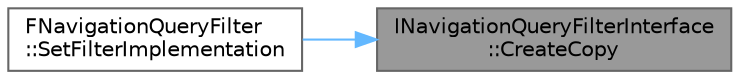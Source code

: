digraph "INavigationQueryFilterInterface::CreateCopy"
{
 // INTERACTIVE_SVG=YES
 // LATEX_PDF_SIZE
  bgcolor="transparent";
  edge [fontname=Helvetica,fontsize=10,labelfontname=Helvetica,labelfontsize=10];
  node [fontname=Helvetica,fontsize=10,shape=box,height=0.2,width=0.4];
  rankdir="RL";
  Node1 [id="Node000001",label="INavigationQueryFilterInterface\l::CreateCopy",height=0.2,width=0.4,color="gray40", fillcolor="grey60", style="filled", fontcolor="black",tooltip=" "];
  Node1 -> Node2 [id="edge1_Node000001_Node000002",dir="back",color="steelblue1",style="solid",tooltip=" "];
  Node2 [id="Node000002",label="FNavigationQueryFilter\l::SetFilterImplementation",height=0.2,width=0.4,color="grey40", fillcolor="white", style="filled",URL="$d7/d0c/structFNavigationQueryFilter.html#aeb5344aebd524a39d9b7cfd7ba499908",tooltip=" "];
}

